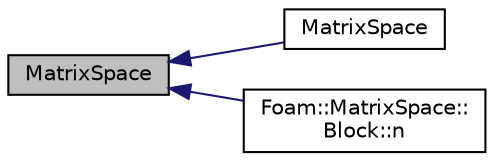 digraph "MatrixSpace"
{
  bgcolor="transparent";
  edge [fontname="Helvetica",fontsize="10",labelfontname="Helvetica",labelfontsize="10"];
  node [fontname="Helvetica",fontsize="10",shape=record];
  rankdir="LR";
  Node1 [label="MatrixSpace",height=0.2,width=0.4,color="black", fillcolor="grey75", style="filled", fontcolor="black"];
  Node1 -> Node2 [dir="back",color="midnightblue",fontsize="10",style="solid",fontname="Helvetica"];
  Node2 [label="MatrixSpace",height=0.2,width=0.4,color="black",URL="$a01478.html#af87dcec4c48546be29959b16e4720a5e",tooltip="Construct initialized to zero. "];
  Node1 -> Node3 [dir="back",color="midnightblue",fontsize="10",style="solid",fontname="Helvetica"];
  Node3 [label="Foam::MatrixSpace::\lBlock::n",height=0.2,width=0.4,color="black",URL="$a00142.html#a4fc34aace053a3fa25b880653b83fafa",tooltip="Return the number of columns in the block. "];
}
